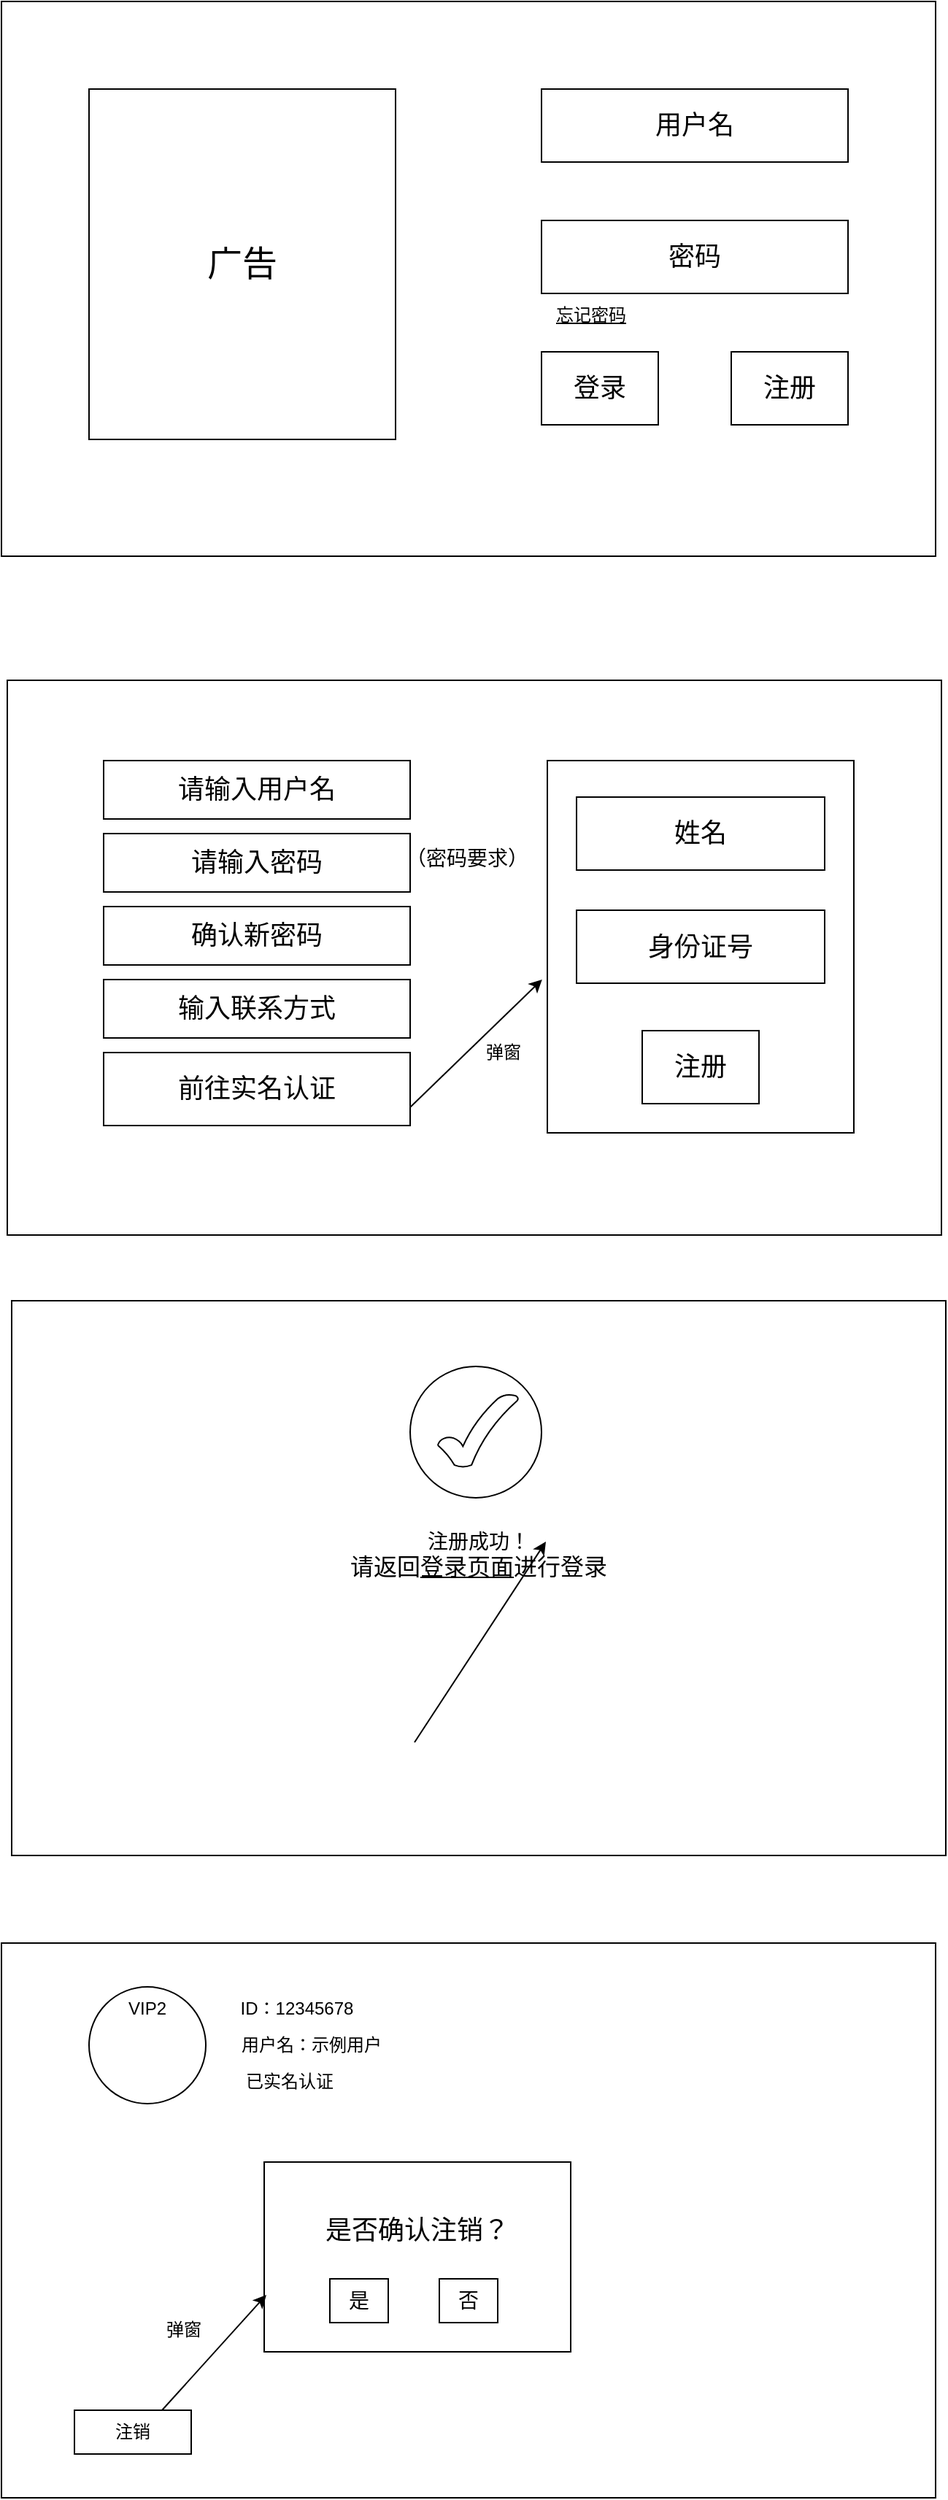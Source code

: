 <mxfile version="24.2.5" type="device">
  <diagram name="第 1 页" id="LqPg9D6U1q3hoLSsQmfJ">
    <mxGraphModel dx="1194" dy="657" grid="1" gridSize="10" guides="1" tooltips="1" connect="1" arrows="1" fold="1" page="1" pageScale="1" pageWidth="827" pageHeight="1169" math="0" shadow="0">
      <root>
        <mxCell id="0" />
        <mxCell id="1" parent="0" />
        <mxCell id="UNqt-mfGwABz9ZWe8gi7-2" value="" style="rounded=0;whiteSpace=wrap;html=1;" parent="1" vertex="1">
          <mxGeometry x="90" y="120" width="640" height="380" as="geometry" />
        </mxCell>
        <mxCell id="UNqt-mfGwABz9ZWe8gi7-3" value="&lt;font style=&quot;font-size: 24px;&quot;&gt;广告&lt;/font&gt;" style="rounded=0;whiteSpace=wrap;html=1;" parent="1" vertex="1">
          <mxGeometry x="150" y="180" width="210" height="240" as="geometry" />
        </mxCell>
        <mxCell id="UNqt-mfGwABz9ZWe8gi7-4" value="&lt;font style=&quot;font-size: 18px;&quot;&gt;用户名&lt;/font&gt;" style="rounded=0;whiteSpace=wrap;html=1;" parent="1" vertex="1">
          <mxGeometry x="460" y="180" width="210" height="50" as="geometry" />
        </mxCell>
        <mxCell id="UNqt-mfGwABz9ZWe8gi7-5" value="&lt;font style=&quot;font-size: 18px;&quot;&gt;密码&lt;/font&gt;" style="rounded=0;whiteSpace=wrap;html=1;" parent="1" vertex="1">
          <mxGeometry x="460" y="270" width="210" height="50" as="geometry" />
        </mxCell>
        <mxCell id="UNqt-mfGwABz9ZWe8gi7-6" value="&lt;font style=&quot;font-size: 18px;&quot;&gt;登录&lt;/font&gt;" style="rounded=0;whiteSpace=wrap;html=1;" parent="1" vertex="1">
          <mxGeometry x="460" y="360" width="80" height="50" as="geometry" />
        </mxCell>
        <mxCell id="UNqt-mfGwABz9ZWe8gi7-7" value="&lt;font style=&quot;font-size: 18px;&quot;&gt;注册&lt;/font&gt;" style="rounded=0;whiteSpace=wrap;html=1;" parent="1" vertex="1">
          <mxGeometry x="590" y="360" width="80" height="50" as="geometry" />
        </mxCell>
        <mxCell id="UNqt-mfGwABz9ZWe8gi7-8" value="" style="rounded=0;whiteSpace=wrap;html=1;" parent="1" vertex="1">
          <mxGeometry x="94" y="585" width="640" height="380" as="geometry" />
        </mxCell>
        <mxCell id="UNqt-mfGwABz9ZWe8gi7-10" value="&lt;font style=&quot;font-size: 18px;&quot;&gt;请输入用户名&lt;/font&gt;" style="rounded=0;whiteSpace=wrap;html=1;" parent="1" vertex="1">
          <mxGeometry x="160" y="640" width="210" height="40" as="geometry" />
        </mxCell>
        <mxCell id="UNqt-mfGwABz9ZWe8gi7-11" value="&lt;font style=&quot;font-size: 18px;&quot;&gt;请输入密码&lt;/font&gt;" style="rounded=0;whiteSpace=wrap;html=1;" parent="1" vertex="1">
          <mxGeometry x="160" y="690" width="210" height="40" as="geometry" />
        </mxCell>
        <mxCell id="UNqt-mfGwABz9ZWe8gi7-17" value="" style="rounded=0;whiteSpace=wrap;html=1;" parent="1" vertex="1">
          <mxGeometry x="464" y="640" width="210" height="255" as="geometry" />
        </mxCell>
        <mxCell id="UNqt-mfGwABz9ZWe8gi7-13" value="&lt;font style=&quot;font-size: 18px;&quot;&gt;注册&lt;/font&gt;" style="rounded=0;whiteSpace=wrap;html=1;" parent="1" vertex="1">
          <mxGeometry x="529" y="825" width="80" height="50" as="geometry" />
        </mxCell>
        <mxCell id="UNqt-mfGwABz9ZWe8gi7-14" value="&lt;font style=&quot;font-size: 14px;&quot;&gt;（密码要求）&lt;/font&gt;" style="text;html=1;align=center;verticalAlign=middle;whiteSpace=wrap;rounded=0;" parent="1" vertex="1">
          <mxGeometry x="366" y="692" width="86" height="30" as="geometry" />
        </mxCell>
        <mxCell id="UNqt-mfGwABz9ZWe8gi7-15" value="&lt;font style=&quot;font-size: 18px;&quot;&gt;确认新密码&lt;/font&gt;" style="rounded=0;whiteSpace=wrap;html=1;" parent="1" vertex="1">
          <mxGeometry x="160" y="740" width="210" height="40" as="geometry" />
        </mxCell>
        <mxCell id="UNqt-mfGwABz9ZWe8gi7-16" value="&lt;font style=&quot;font-size: 18px;&quot;&gt;前往实名认证&lt;/font&gt;" style="rounded=0;whiteSpace=wrap;html=1;" parent="1" vertex="1">
          <mxGeometry x="160" y="840" width="210" height="50" as="geometry" />
        </mxCell>
        <mxCell id="UNqt-mfGwABz9ZWe8gi7-18" value="" style="endArrow=classic;html=1;rounded=0;exitX=1;exitY=0.75;exitDx=0;exitDy=0;entryX=-0.017;entryY=0.588;entryDx=0;entryDy=0;entryPerimeter=0;" parent="1" source="UNqt-mfGwABz9ZWe8gi7-16" target="UNqt-mfGwABz9ZWe8gi7-17" edge="1">
          <mxGeometry width="50" height="50" relative="1" as="geometry">
            <mxPoint x="430" y="800" as="sourcePoint" />
            <mxPoint x="460" y="750" as="targetPoint" />
          </mxGeometry>
        </mxCell>
        <mxCell id="UNqt-mfGwABz9ZWe8gi7-19" value="弹窗" style="text;html=1;align=center;verticalAlign=middle;whiteSpace=wrap;rounded=0;" parent="1" vertex="1">
          <mxGeometry x="404" y="825" width="60" height="30" as="geometry" />
        </mxCell>
        <mxCell id="UNqt-mfGwABz9ZWe8gi7-20" value="&lt;u&gt;忘记密码&lt;/u&gt;" style="text;html=1;align=center;verticalAlign=middle;whiteSpace=wrap;rounded=0;" parent="1" vertex="1">
          <mxGeometry x="464" y="320" width="60" height="30" as="geometry" />
        </mxCell>
        <mxCell id="UNqt-mfGwABz9ZWe8gi7-21" value="&lt;font style=&quot;font-size: 18px;&quot;&gt;姓名&lt;/font&gt;" style="rounded=0;whiteSpace=wrap;html=1;" parent="1" vertex="1">
          <mxGeometry x="484" y="665" width="170" height="50" as="geometry" />
        </mxCell>
        <mxCell id="UNqt-mfGwABz9ZWe8gi7-22" value="&lt;font style=&quot;font-size: 18px;&quot;&gt;身份证号&lt;/font&gt;" style="rounded=0;whiteSpace=wrap;html=1;" parent="1" vertex="1">
          <mxGeometry x="484" y="742.5" width="170" height="50" as="geometry" />
        </mxCell>
        <mxCell id="UNqt-mfGwABz9ZWe8gi7-23" value="" style="rounded=0;whiteSpace=wrap;html=1;" parent="1" vertex="1">
          <mxGeometry x="97" y="1010" width="640" height="380" as="geometry" />
        </mxCell>
        <mxCell id="UNqt-mfGwABz9ZWe8gi7-31" value="" style="endArrow=classic;html=1;rounded=0;exitX=1;exitY=0.75;exitDx=0;exitDy=0;entryX=-0.017;entryY=0.588;entryDx=0;entryDy=0;entryPerimeter=0;" parent="1" edge="1">
          <mxGeometry width="50" height="50" relative="1" as="geometry">
            <mxPoint x="373" y="1312.5" as="sourcePoint" />
            <mxPoint x="463" y="1175" as="targetPoint" />
          </mxGeometry>
        </mxCell>
        <mxCell id="UNqt-mfGwABz9ZWe8gi7-35" value="" style="ellipse;whiteSpace=wrap;html=1;aspect=fixed;" parent="1" vertex="1">
          <mxGeometry x="370" y="1055" width="90" height="90" as="geometry" />
        </mxCell>
        <mxCell id="UNqt-mfGwABz9ZWe8gi7-36" value="" style="verticalLabelPosition=bottom;verticalAlign=top;html=1;shape=mxgraph.basic.tick" parent="1" vertex="1">
          <mxGeometry x="389" y="1074" width="55" height="50" as="geometry" />
        </mxCell>
        <mxCell id="UNqt-mfGwABz9ZWe8gi7-37" value="&lt;font style=&quot;font-size: 14px;&quot;&gt;注册成功！&lt;/font&gt;&lt;div&gt;&lt;font size=&quot;3&quot;&gt;请返回&lt;u&gt;登录页面&lt;/u&gt;进行登录&lt;/font&gt;&lt;/div&gt;" style="text;html=1;align=center;verticalAlign=middle;whiteSpace=wrap;rounded=0;" parent="1" vertex="1">
          <mxGeometry x="322.25" y="1169" width="189.5" height="30" as="geometry" />
        </mxCell>
        <mxCell id="UNqt-mfGwABz9ZWe8gi7-38" value="" style="rounded=0;whiteSpace=wrap;html=1;" parent="1" vertex="1">
          <mxGeometry x="90" y="1450" width="640" height="380" as="geometry" />
        </mxCell>
        <mxCell id="UNqt-mfGwABz9ZWe8gi7-50" value="" style="ellipse;whiteSpace=wrap;html=1;aspect=fixed;" parent="1" vertex="1">
          <mxGeometry x="150" y="1480" width="80" height="80" as="geometry" />
        </mxCell>
        <mxCell id="UNqt-mfGwABz9ZWe8gi7-51" value="ID：12345678" style="text;html=1;align=center;verticalAlign=middle;whiteSpace=wrap;rounded=0;" parent="1" vertex="1">
          <mxGeometry x="235" y="1480" width="115" height="30" as="geometry" />
        </mxCell>
        <mxCell id="UNqt-mfGwABz9ZWe8gi7-52" value="用户名：示例用户" style="text;html=1;align=center;verticalAlign=middle;whiteSpace=wrap;rounded=0;" parent="1" vertex="1">
          <mxGeometry x="245" y="1505" width="115" height="30" as="geometry" />
        </mxCell>
        <mxCell id="UNqt-mfGwABz9ZWe8gi7-53" value="已实名认证" style="text;html=1;align=center;verticalAlign=middle;whiteSpace=wrap;rounded=0;" parent="1" vertex="1">
          <mxGeometry x="230" y="1530" width="115" height="30" as="geometry" />
        </mxCell>
        <mxCell id="UNqt-mfGwABz9ZWe8gi7-54" value="注销" style="rounded=0;whiteSpace=wrap;html=1;" parent="1" vertex="1">
          <mxGeometry x="140" y="1770" width="80" height="30" as="geometry" />
        </mxCell>
        <mxCell id="UNqt-mfGwABz9ZWe8gi7-55" value="VIP2" style="text;html=1;align=center;verticalAlign=middle;whiteSpace=wrap;rounded=0;" parent="1" vertex="1">
          <mxGeometry x="160" y="1480" width="60" height="30" as="geometry" />
        </mxCell>
        <mxCell id="UNqt-mfGwABz9ZWe8gi7-57" value="&lt;font style=&quot;font-size: 18px;&quot;&gt;是否确认注销？&lt;/font&gt;&lt;div&gt;&lt;span style=&quot;font-size: 18px;&quot;&gt;&lt;br&gt;&lt;/span&gt;&lt;div&gt;&lt;br&gt;&lt;/div&gt;&lt;/div&gt;" style="rounded=0;whiteSpace=wrap;html=1;" parent="1" vertex="1">
          <mxGeometry x="270" y="1600" width="210" height="130" as="geometry" />
        </mxCell>
        <mxCell id="UNqt-mfGwABz9ZWe8gi7-58" value="&lt;font style=&quot;font-size: 14px;&quot;&gt;是&lt;/font&gt;" style="rounded=0;whiteSpace=wrap;html=1;" parent="1" vertex="1">
          <mxGeometry x="315" y="1680" width="40" height="30" as="geometry" />
        </mxCell>
        <mxCell id="UNqt-mfGwABz9ZWe8gi7-59" value="&lt;font style=&quot;font-size: 14px;&quot;&gt;否&lt;/font&gt;" style="rounded=0;whiteSpace=wrap;html=1;" parent="1" vertex="1">
          <mxGeometry x="390" y="1680" width="40" height="30" as="geometry" />
        </mxCell>
        <mxCell id="UNqt-mfGwABz9ZWe8gi7-60" value="" style="endArrow=classic;html=1;rounded=0;exitX=0.75;exitY=0;exitDx=0;exitDy=0;entryX=0.007;entryY=0.7;entryDx=0;entryDy=0;entryPerimeter=0;" parent="1" source="UNqt-mfGwABz9ZWe8gi7-54" target="UNqt-mfGwABz9ZWe8gi7-57" edge="1">
          <mxGeometry width="50" height="50" relative="1" as="geometry">
            <mxPoint x="330" y="1690" as="sourcePoint" />
            <mxPoint x="380" y="1640" as="targetPoint" />
          </mxGeometry>
        </mxCell>
        <mxCell id="UNqt-mfGwABz9ZWe8gi7-61" value="弹窗" style="text;html=1;align=center;verticalAlign=middle;whiteSpace=wrap;rounded=0;" parent="1" vertex="1">
          <mxGeometry x="185" y="1700" width="60" height="30" as="geometry" />
        </mxCell>
        <mxCell id="xj3HwRtM9t3ZwhGI-2J3-1" value="&lt;font style=&quot;font-size: 18px;&quot;&gt;输入联系方式&lt;/font&gt;" style="rounded=0;whiteSpace=wrap;html=1;" parent="1" vertex="1">
          <mxGeometry x="160" y="790" width="210" height="40" as="geometry" />
        </mxCell>
      </root>
    </mxGraphModel>
  </diagram>
</mxfile>
